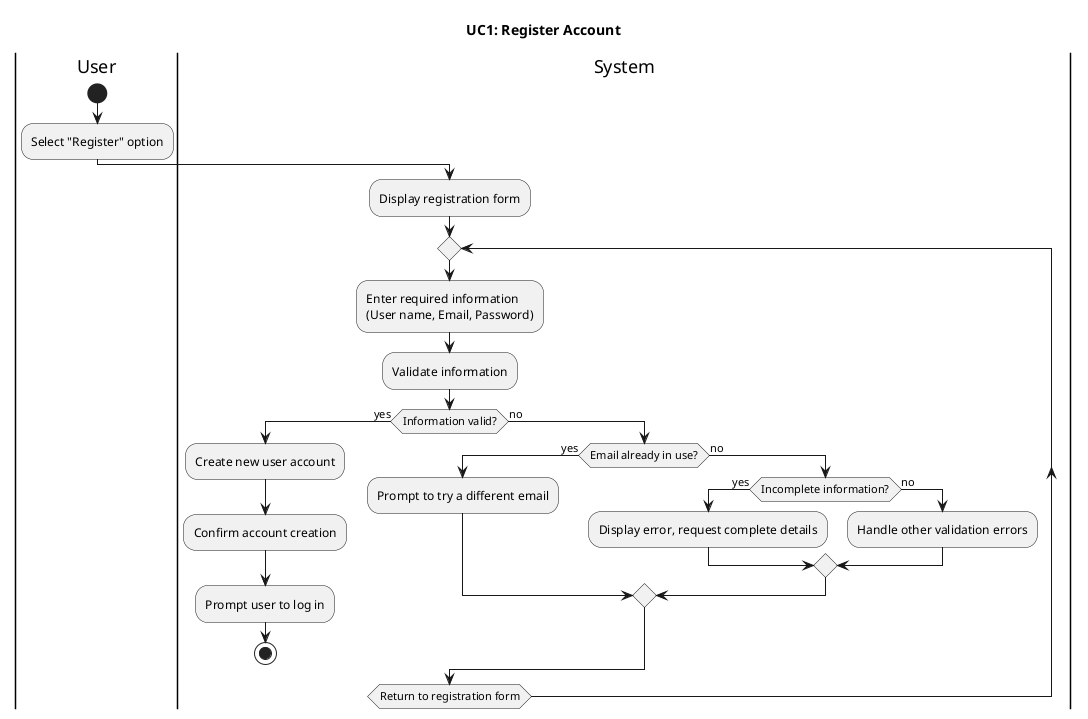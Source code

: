 @startuml
title UC1: Register Account

|User|
start
:Select "Register" option;

|System|
:Display registration form;
repeat
:Enter required information
(User name, Email, Password);

:Validate information;
if (Information valid?) then (yes)
	:Create new user account;
	:Confirm account creation;
	:Prompt user to log in;
	stop
else (no)
	if (Email already in use?) then (yes)
    	:Prompt to try a different email;
	else (no)
    	if (Incomplete information?) then (yes)
        	:Display error, request complete details;
    	else (no)
        	:Handle other validation errors;
    	endif
	endif
endif
repeat while (Return to registration form)
@enduml
